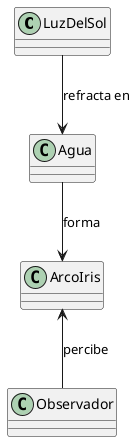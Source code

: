 @startuml
class LuzDelSol {
}

class Agua {
}

class ArcoIris {
}

class Observador {
}



LuzDelSol --> Agua : refracta en
Agua --> ArcoIris : forma
ArcoIris <-- Observador : percibe

@enduml